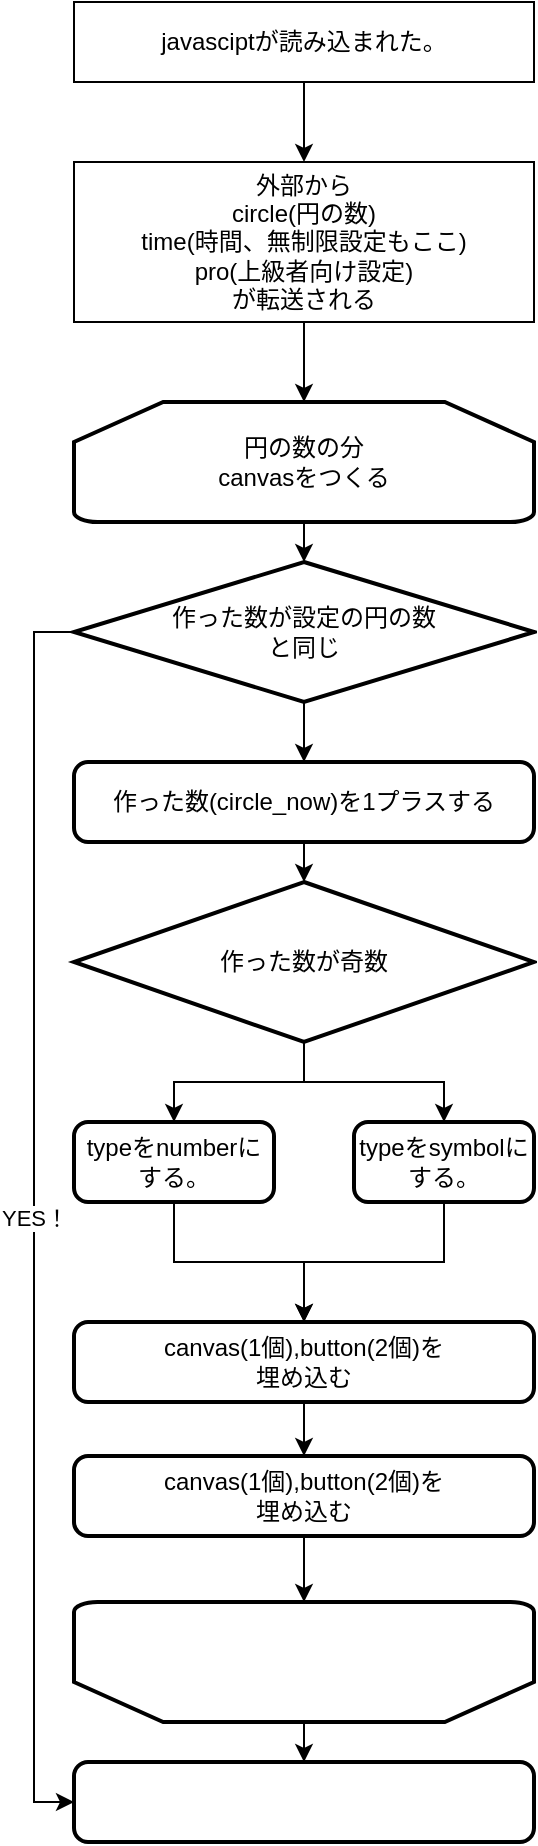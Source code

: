 <mxfile version="21.6.8" type="device" pages="2">
  <diagram name="ゲームのフローチャート" id="8Gi05dl_mneCTVW7z9GQ">
    <mxGraphModel dx="1434" dy="877" grid="1" gridSize="10" guides="1" tooltips="1" connect="1" arrows="1" fold="1" page="1" pageScale="1" pageWidth="1169" pageHeight="1654" math="0" shadow="0">
      <root>
        <mxCell id="0" />
        <mxCell id="1" parent="0" />
        <mxCell id="JDNgpQMEFHyj8mjf9XvS-7" style="edgeStyle=orthogonalEdgeStyle;rounded=0;orthogonalLoop=1;jettySize=auto;html=1;exitX=0.5;exitY=1;exitDx=0;exitDy=0;entryX=0.5;entryY=0;entryDx=0;entryDy=0;" parent="1" source="JDNgpQMEFHyj8mjf9XvS-1" target="JDNgpQMEFHyj8mjf9XvS-2" edge="1">
          <mxGeometry relative="1" as="geometry" />
        </mxCell>
        <mxCell id="JDNgpQMEFHyj8mjf9XvS-1" value="javasciptが読み込まれた。" style="rounded=0;whiteSpace=wrap;html=1;shadow=0;" parent="1" vertex="1">
          <mxGeometry x="120" y="80" width="230" height="40" as="geometry" />
        </mxCell>
        <mxCell id="JDNgpQMEFHyj8mjf9XvS-33" style="edgeStyle=orthogonalEdgeStyle;rounded=0;orthogonalLoop=1;jettySize=auto;html=1;exitX=0.5;exitY=1;exitDx=0;exitDy=0;entryX=0.5;entryY=0;entryDx=0;entryDy=0;entryPerimeter=0;" parent="1" source="JDNgpQMEFHyj8mjf9XvS-2" target="JDNgpQMEFHyj8mjf9XvS-8" edge="1">
          <mxGeometry relative="1" as="geometry" />
        </mxCell>
        <mxCell id="JDNgpQMEFHyj8mjf9XvS-2" value="外部から&lt;br&gt;circle(円の数)&lt;br&gt;time(時間、無制限設定もここ)&lt;br&gt;pro(上級者向け設定)&lt;br&gt;が転送される" style="rounded=0;whiteSpace=wrap;html=1;" parent="1" vertex="1">
          <mxGeometry x="120" y="160" width="230" height="80" as="geometry" />
        </mxCell>
        <mxCell id="JDNgpQMEFHyj8mjf9XvS-11" style="edgeStyle=orthogonalEdgeStyle;rounded=0;orthogonalLoop=1;jettySize=auto;html=1;exitX=0.5;exitY=1;exitDx=0;exitDy=0;exitPerimeter=0;entryX=0.5;entryY=0;entryDx=0;entryDy=0;entryPerimeter=0;" parent="1" source="JDNgpQMEFHyj8mjf9XvS-8" target="JDNgpQMEFHyj8mjf9XvS-10" edge="1">
          <mxGeometry relative="1" as="geometry" />
        </mxCell>
        <mxCell id="JDNgpQMEFHyj8mjf9XvS-8" value="円の数の分&lt;br&gt;canvasをつくる" style="strokeWidth=2;html=1;shape=mxgraph.flowchart.loop_limit;whiteSpace=wrap;" parent="1" vertex="1">
          <mxGeometry x="120" y="280" width="230" height="60" as="geometry" />
        </mxCell>
        <mxCell id="JDNgpQMEFHyj8mjf9XvS-34" style="edgeStyle=orthogonalEdgeStyle;rounded=0;orthogonalLoop=1;jettySize=auto;html=1;exitX=0.5;exitY=0;exitDx=0;exitDy=0;exitPerimeter=0;entryX=0.5;entryY=0;entryDx=0;entryDy=0;" parent="1" source="JDNgpQMEFHyj8mjf9XvS-9" target="JDNgpQMEFHyj8mjf9XvS-12" edge="1">
          <mxGeometry relative="1" as="geometry" />
        </mxCell>
        <mxCell id="JDNgpQMEFHyj8mjf9XvS-9" value="" style="strokeWidth=2;html=1;shape=mxgraph.flowchart.loop_limit;whiteSpace=wrap;rotation=-180;" parent="1" vertex="1">
          <mxGeometry x="120" y="880" width="230" height="60" as="geometry" />
        </mxCell>
        <mxCell id="JDNgpQMEFHyj8mjf9XvS-13" value="YES！" style="edgeStyle=orthogonalEdgeStyle;rounded=0;orthogonalLoop=1;jettySize=auto;html=1;exitX=0;exitY=0.5;exitDx=0;exitDy=0;exitPerimeter=0;entryX=0;entryY=0.5;entryDx=0;entryDy=0;" parent="1" source="JDNgpQMEFHyj8mjf9XvS-10" target="JDNgpQMEFHyj8mjf9XvS-12" edge="1">
          <mxGeometry relative="1" as="geometry" />
        </mxCell>
        <mxCell id="JDNgpQMEFHyj8mjf9XvS-15" style="edgeStyle=orthogonalEdgeStyle;rounded=0;orthogonalLoop=1;jettySize=auto;html=1;exitX=0.5;exitY=1;exitDx=0;exitDy=0;exitPerimeter=0;entryX=0.5;entryY=0;entryDx=0;entryDy=0;" parent="1" source="JDNgpQMEFHyj8mjf9XvS-10" target="JDNgpQMEFHyj8mjf9XvS-14" edge="1">
          <mxGeometry relative="1" as="geometry" />
        </mxCell>
        <mxCell id="JDNgpQMEFHyj8mjf9XvS-10" value="作った数が設定の円の数&lt;br&gt;と同じ" style="strokeWidth=2;html=1;shape=mxgraph.flowchart.decision;whiteSpace=wrap;" parent="1" vertex="1">
          <mxGeometry x="120" y="360" width="230" height="70" as="geometry" />
        </mxCell>
        <mxCell id="JDNgpQMEFHyj8mjf9XvS-12" value="" style="rounded=1;whiteSpace=wrap;html=1;absoluteArcSize=1;arcSize=14;strokeWidth=2;" parent="1" vertex="1">
          <mxGeometry x="120" y="960" width="230" height="40" as="geometry" />
        </mxCell>
        <mxCell id="JDNgpQMEFHyj8mjf9XvS-31" style="edgeStyle=orthogonalEdgeStyle;rounded=0;orthogonalLoop=1;jettySize=auto;html=1;exitX=0.5;exitY=1;exitDx=0;exitDy=0;entryX=0.5;entryY=0;entryDx=0;entryDy=0;entryPerimeter=0;" parent="1" source="JDNgpQMEFHyj8mjf9XvS-14" target="JDNgpQMEFHyj8mjf9XvS-22" edge="1">
          <mxGeometry relative="1" as="geometry" />
        </mxCell>
        <mxCell id="JDNgpQMEFHyj8mjf9XvS-14" value="作った数(circle_now)を1プラスする" style="rounded=1;whiteSpace=wrap;html=1;absoluteArcSize=1;arcSize=14;strokeWidth=2;" parent="1" vertex="1">
          <mxGeometry x="120" y="460" width="230" height="40" as="geometry" />
        </mxCell>
        <mxCell id="JDNgpQMEFHyj8mjf9XvS-37" style="edgeStyle=orthogonalEdgeStyle;rounded=0;orthogonalLoop=1;jettySize=auto;html=1;exitX=0.5;exitY=1;exitDx=0;exitDy=0;entryX=0.5;entryY=0;entryDx=0;entryDy=0;" parent="1" source="JDNgpQMEFHyj8mjf9XvS-16" target="JDNgpQMEFHyj8mjf9XvS-35" edge="1">
          <mxGeometry relative="1" as="geometry" />
        </mxCell>
        <mxCell id="JDNgpQMEFHyj8mjf9XvS-16" value="canvas(1個),button(2個)を&lt;br&gt;埋め込む" style="rounded=1;whiteSpace=wrap;html=1;absoluteArcSize=1;arcSize=14;strokeWidth=2;" parent="1" vertex="1">
          <mxGeometry x="120" y="740" width="230" height="40" as="geometry" />
        </mxCell>
        <mxCell id="JDNgpQMEFHyj8mjf9XvS-24" style="edgeStyle=orthogonalEdgeStyle;rounded=0;orthogonalLoop=1;jettySize=auto;html=1;exitX=0.5;exitY=1;exitDx=0;exitDy=0;exitPerimeter=0;" parent="1" source="JDNgpQMEFHyj8mjf9XvS-22" target="JDNgpQMEFHyj8mjf9XvS-23" edge="1">
          <mxGeometry relative="1" as="geometry" />
        </mxCell>
        <mxCell id="JDNgpQMEFHyj8mjf9XvS-27" style="edgeStyle=orthogonalEdgeStyle;rounded=0;orthogonalLoop=1;jettySize=auto;html=1;exitX=0.5;exitY=1;exitDx=0;exitDy=0;exitPerimeter=0;entryX=0.5;entryY=0;entryDx=0;entryDy=0;" parent="1" source="JDNgpQMEFHyj8mjf9XvS-22" target="JDNgpQMEFHyj8mjf9XvS-26" edge="1">
          <mxGeometry relative="1" as="geometry" />
        </mxCell>
        <mxCell id="JDNgpQMEFHyj8mjf9XvS-22" value="作った数が奇数" style="strokeWidth=2;html=1;shape=mxgraph.flowchart.decision;whiteSpace=wrap;" parent="1" vertex="1">
          <mxGeometry x="120" y="520" width="230" height="80" as="geometry" />
        </mxCell>
        <mxCell id="JDNgpQMEFHyj8mjf9XvS-30" style="edgeStyle=orthogonalEdgeStyle;rounded=0;orthogonalLoop=1;jettySize=auto;html=1;exitX=0.5;exitY=1;exitDx=0;exitDy=0;entryX=0.5;entryY=0;entryDx=0;entryDy=0;" parent="1" source="JDNgpQMEFHyj8mjf9XvS-23" target="JDNgpQMEFHyj8mjf9XvS-16" edge="1">
          <mxGeometry relative="1" as="geometry" />
        </mxCell>
        <mxCell id="JDNgpQMEFHyj8mjf9XvS-23" value="typeをnumberにする。" style="rounded=1;whiteSpace=wrap;html=1;absoluteArcSize=1;arcSize=14;strokeWidth=2;" parent="1" vertex="1">
          <mxGeometry x="120" y="640" width="100" height="40" as="geometry" />
        </mxCell>
        <mxCell id="JDNgpQMEFHyj8mjf9XvS-29" style="edgeStyle=orthogonalEdgeStyle;rounded=0;orthogonalLoop=1;jettySize=auto;html=1;exitX=0.5;exitY=1;exitDx=0;exitDy=0;" parent="1" source="JDNgpQMEFHyj8mjf9XvS-26" target="JDNgpQMEFHyj8mjf9XvS-16" edge="1">
          <mxGeometry relative="1" as="geometry" />
        </mxCell>
        <mxCell id="JDNgpQMEFHyj8mjf9XvS-26" value="typeをsymbolにする。" style="rounded=1;whiteSpace=wrap;html=1;absoluteArcSize=1;arcSize=14;strokeWidth=2;" parent="1" vertex="1">
          <mxGeometry x="260" y="640" width="90" height="40" as="geometry" />
        </mxCell>
        <mxCell id="JDNgpQMEFHyj8mjf9XvS-36" style="edgeStyle=orthogonalEdgeStyle;rounded=0;orthogonalLoop=1;jettySize=auto;html=1;exitX=0.5;exitY=1;exitDx=0;exitDy=0;entryX=0.5;entryY=1;entryDx=0;entryDy=0;entryPerimeter=0;" parent="1" source="JDNgpQMEFHyj8mjf9XvS-35" target="JDNgpQMEFHyj8mjf9XvS-9" edge="1">
          <mxGeometry relative="1" as="geometry" />
        </mxCell>
        <mxCell id="JDNgpQMEFHyj8mjf9XvS-35" value="canvas(1個),button(2個)を&lt;br&gt;埋め込む" style="rounded=1;whiteSpace=wrap;html=1;absoluteArcSize=1;arcSize=14;strokeWidth=2;" parent="1" vertex="1">
          <mxGeometry x="120" y="807" width="230" height="40" as="geometry" />
        </mxCell>
      </root>
    </mxGraphModel>
  </diagram>
  <diagram id="nveUYRRayGQaupbIjyCz" name="ページ2">
    <mxGraphModel dx="1434" dy="877" grid="1" gridSize="10" guides="1" tooltips="1" connect="1" arrows="1" fold="1" page="1" pageScale="1" pageWidth="1169" pageHeight="1654" math="0" shadow="0">
      <root>
        <mxCell id="0" />
        <mxCell id="1" parent="0" />
        <mxCell id="icYat-VlFbtyHHLOQfIv-2" value="関数実行" style="rounded=0;whiteSpace=wrap;html=1;" vertex="1" parent="1">
          <mxGeometry x="160" y="40" width="120" height="80" as="geometry" />
        </mxCell>
        <mxCell id="icYat-VlFbtyHHLOQfIv-3" value="" style="rounded=0;whiteSpace=wrap;html=1;" vertex="1" parent="1">
          <mxGeometry x="160" y="200" width="120" height="60" as="geometry" />
        </mxCell>
      </root>
    </mxGraphModel>
  </diagram>
</mxfile>
